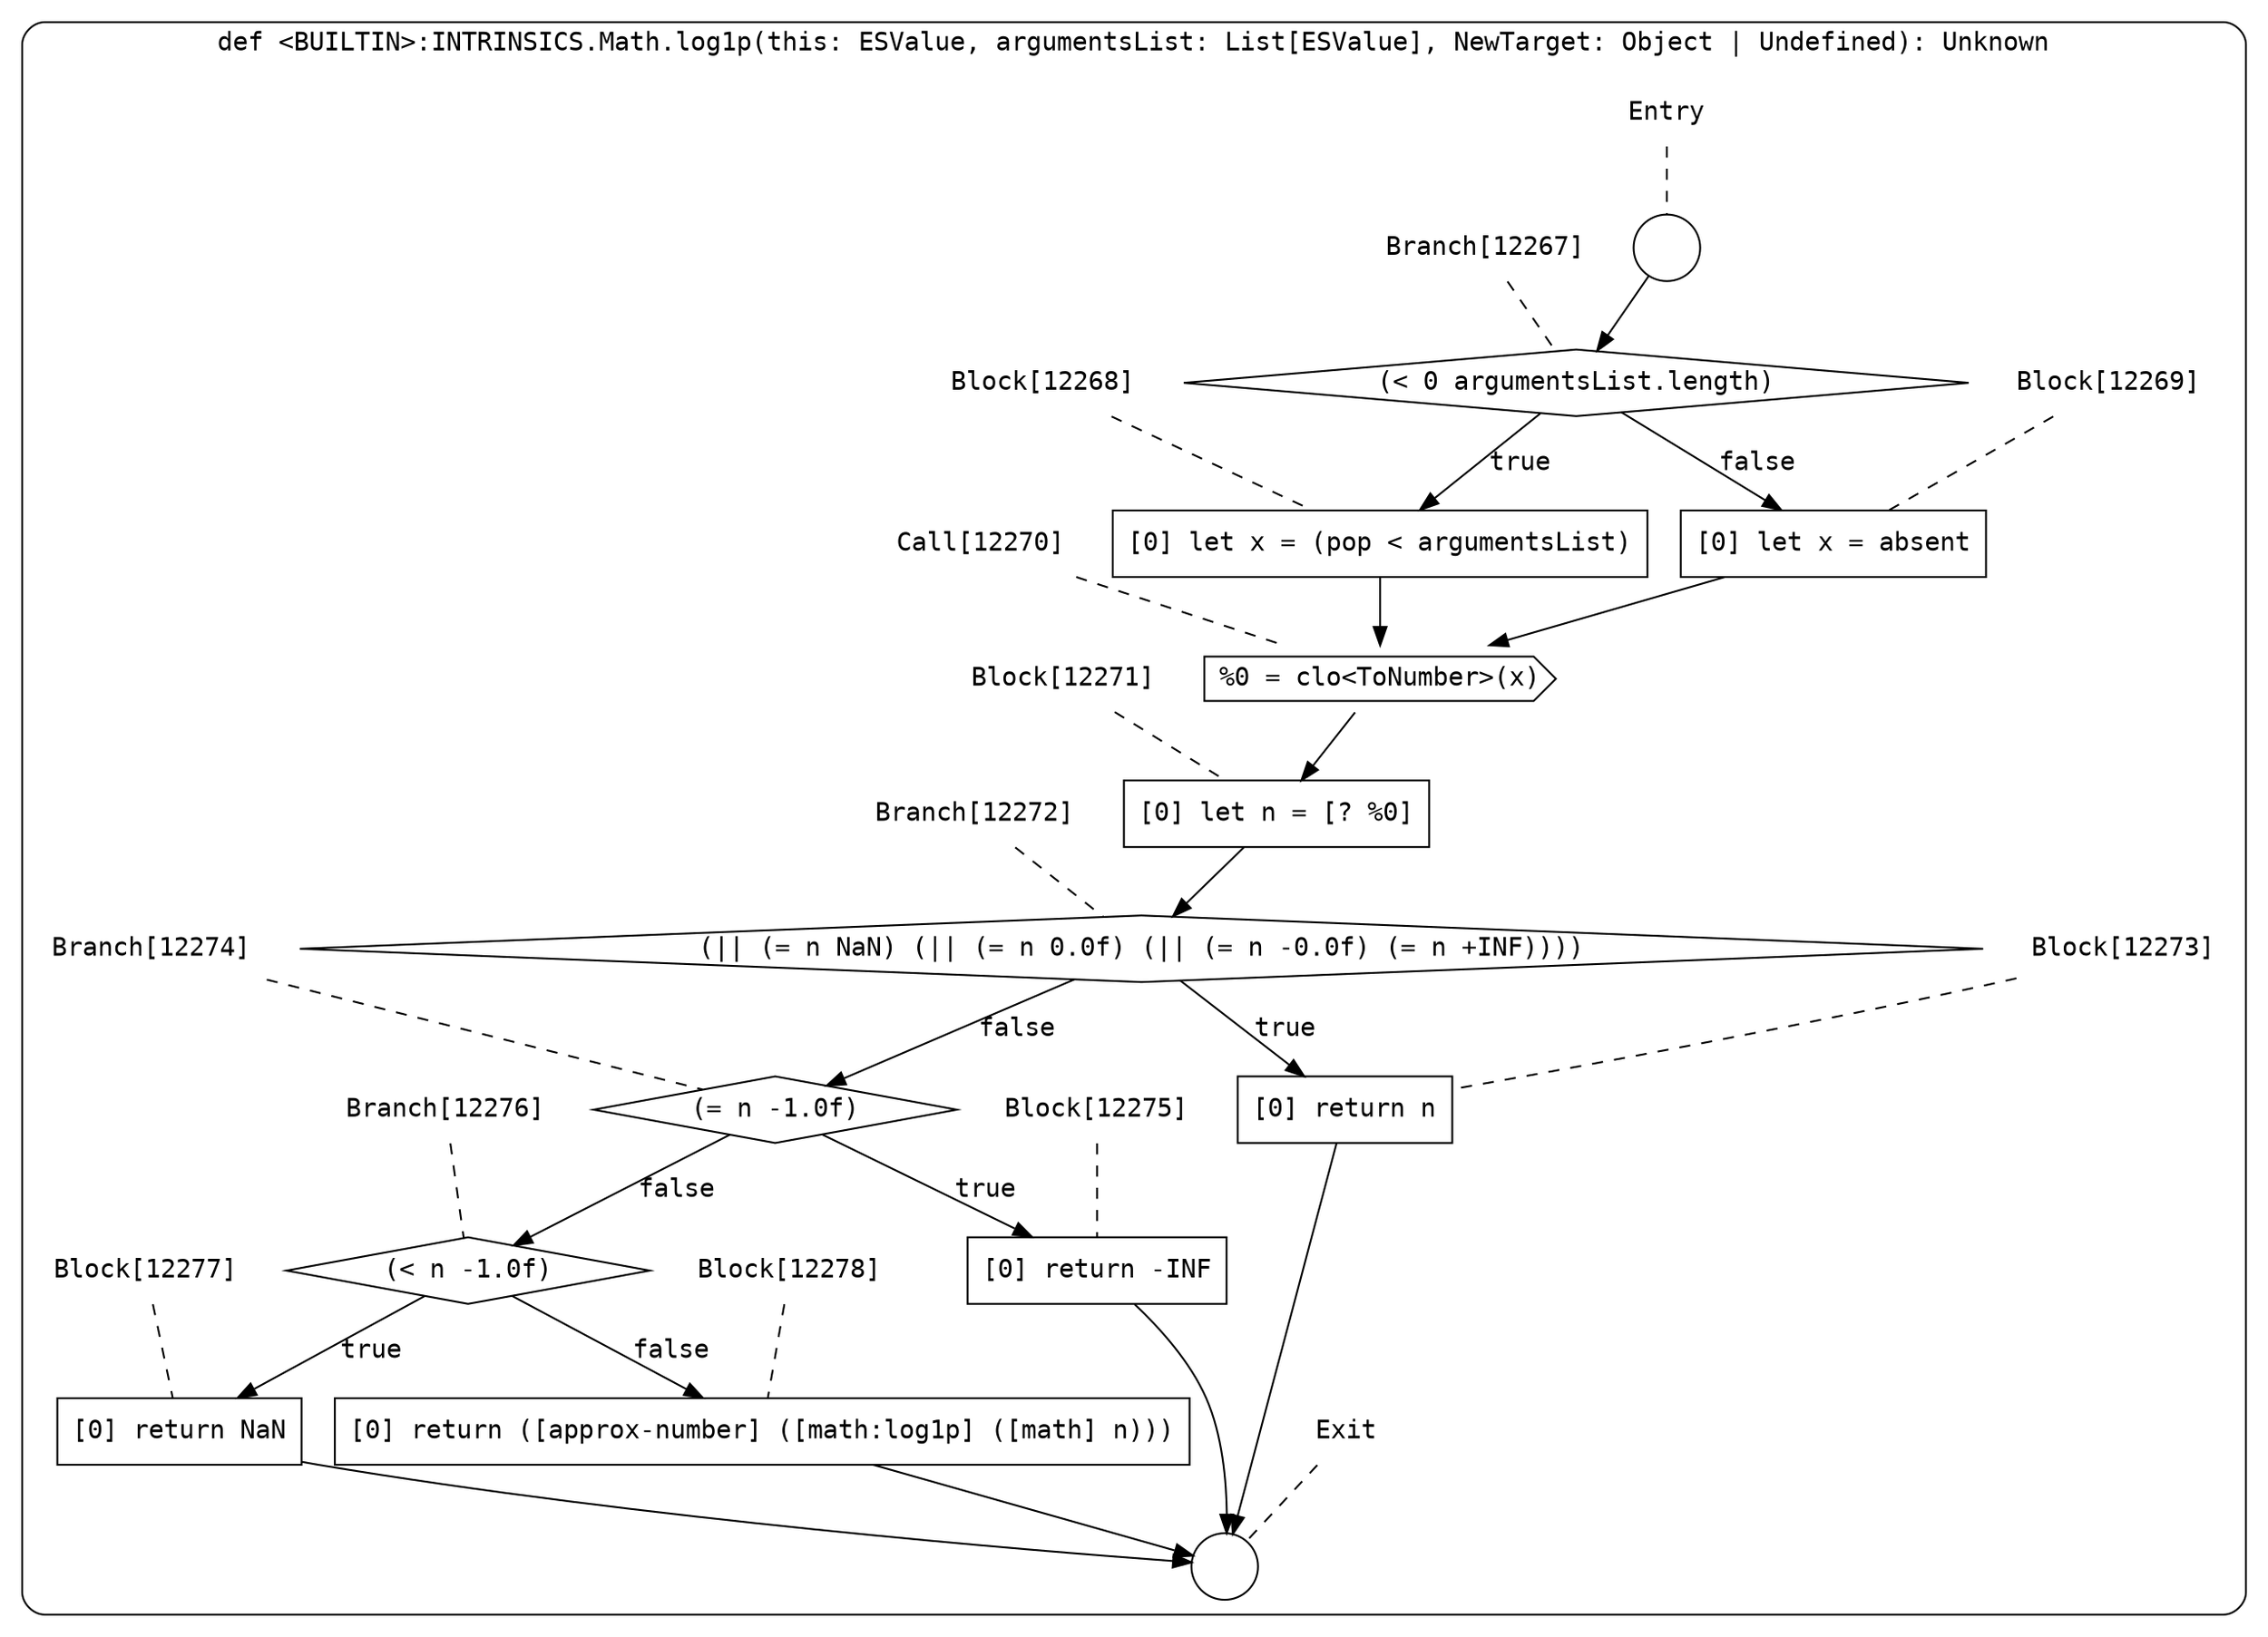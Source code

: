 digraph {
  graph [fontname = "Consolas"]
  node [fontname = "Consolas"]
  edge [fontname = "Consolas"]
  subgraph cluster2096 {
    label = "def <BUILTIN>:INTRINSICS.Math.log1p(this: ESValue, argumentsList: List[ESValue], NewTarget: Object | Undefined): Unknown"
    style = rounded
    cluster2096_entry_name [shape=none, label=<<font color="black">Entry</font>>]
    cluster2096_entry_name -> cluster2096_entry [arrowhead=none, color="black", style=dashed]
    cluster2096_entry [shape=circle label=" " color="black" fillcolor="white" style=filled]
    cluster2096_entry -> node12267 [color="black"]
    cluster2096_exit_name [shape=none, label=<<font color="black">Exit</font>>]
    cluster2096_exit_name -> cluster2096_exit [arrowhead=none, color="black", style=dashed]
    cluster2096_exit [shape=circle label=" " color="black" fillcolor="white" style=filled]
    node12267_name [shape=none, label=<<font color="black">Branch[12267]</font>>]
    node12267_name -> node12267 [arrowhead=none, color="black", style=dashed]
    node12267 [shape=diamond, label=<<font color="black">(&lt; 0 argumentsList.length)</font>> color="black" fillcolor="white", style=filled]
    node12267 -> node12268 [label=<<font color="black">true</font>> color="black"]
    node12267 -> node12269 [label=<<font color="black">false</font>> color="black"]
    node12268_name [shape=none, label=<<font color="black">Block[12268]</font>>]
    node12268_name -> node12268 [arrowhead=none, color="black", style=dashed]
    node12268 [shape=box, label=<<font color="black">[0] let x = (pop &lt; argumentsList)<BR ALIGN="LEFT"/></font>> color="black" fillcolor="white", style=filled]
    node12268 -> node12270 [color="black"]
    node12269_name [shape=none, label=<<font color="black">Block[12269]</font>>]
    node12269_name -> node12269 [arrowhead=none, color="black", style=dashed]
    node12269 [shape=box, label=<<font color="black">[0] let x = absent<BR ALIGN="LEFT"/></font>> color="black" fillcolor="white", style=filled]
    node12269 -> node12270 [color="black"]
    node12270_name [shape=none, label=<<font color="black">Call[12270]</font>>]
    node12270_name -> node12270 [arrowhead=none, color="black", style=dashed]
    node12270 [shape=cds, label=<<font color="black">%0 = clo&lt;ToNumber&gt;(x)</font>> color="black" fillcolor="white", style=filled]
    node12270 -> node12271 [color="black"]
    node12271_name [shape=none, label=<<font color="black">Block[12271]</font>>]
    node12271_name -> node12271 [arrowhead=none, color="black", style=dashed]
    node12271 [shape=box, label=<<font color="black">[0] let n = [? %0]<BR ALIGN="LEFT"/></font>> color="black" fillcolor="white", style=filled]
    node12271 -> node12272 [color="black"]
    node12272_name [shape=none, label=<<font color="black">Branch[12272]</font>>]
    node12272_name -> node12272 [arrowhead=none, color="black", style=dashed]
    node12272 [shape=diamond, label=<<font color="black">(|| (= n NaN) (|| (= n 0.0f) (|| (= n -0.0f) (= n +INF))))</font>> color="black" fillcolor="white", style=filled]
    node12272 -> node12273 [label=<<font color="black">true</font>> color="black"]
    node12272 -> node12274 [label=<<font color="black">false</font>> color="black"]
    node12273_name [shape=none, label=<<font color="black">Block[12273]</font>>]
    node12273_name -> node12273 [arrowhead=none, color="black", style=dashed]
    node12273 [shape=box, label=<<font color="black">[0] return n<BR ALIGN="LEFT"/></font>> color="black" fillcolor="white", style=filled]
    node12273 -> cluster2096_exit [color="black"]
    node12274_name [shape=none, label=<<font color="black">Branch[12274]</font>>]
    node12274_name -> node12274 [arrowhead=none, color="black", style=dashed]
    node12274 [shape=diamond, label=<<font color="black">(= n -1.0f)</font>> color="black" fillcolor="white", style=filled]
    node12274 -> node12275 [label=<<font color="black">true</font>> color="black"]
    node12274 -> node12276 [label=<<font color="black">false</font>> color="black"]
    node12275_name [shape=none, label=<<font color="black">Block[12275]</font>>]
    node12275_name -> node12275 [arrowhead=none, color="black", style=dashed]
    node12275 [shape=box, label=<<font color="black">[0] return -INF<BR ALIGN="LEFT"/></font>> color="black" fillcolor="white", style=filled]
    node12275 -> cluster2096_exit [color="black"]
    node12276_name [shape=none, label=<<font color="black">Branch[12276]</font>>]
    node12276_name -> node12276 [arrowhead=none, color="black", style=dashed]
    node12276 [shape=diamond, label=<<font color="black">(&lt; n -1.0f)</font>> color="black" fillcolor="white", style=filled]
    node12276 -> node12277 [label=<<font color="black">true</font>> color="black"]
    node12276 -> node12278 [label=<<font color="black">false</font>> color="black"]
    node12277_name [shape=none, label=<<font color="black">Block[12277]</font>>]
    node12277_name -> node12277 [arrowhead=none, color="black", style=dashed]
    node12277 [shape=box, label=<<font color="black">[0] return NaN<BR ALIGN="LEFT"/></font>> color="black" fillcolor="white", style=filled]
    node12277 -> cluster2096_exit [color="black"]
    node12278_name [shape=none, label=<<font color="black">Block[12278]</font>>]
    node12278_name -> node12278 [arrowhead=none, color="black", style=dashed]
    node12278 [shape=box, label=<<font color="black">[0] return ([approx-number] ([math:log1p] ([math] n)))<BR ALIGN="LEFT"/></font>> color="black" fillcolor="white", style=filled]
    node12278 -> cluster2096_exit [color="black"]
  }
}